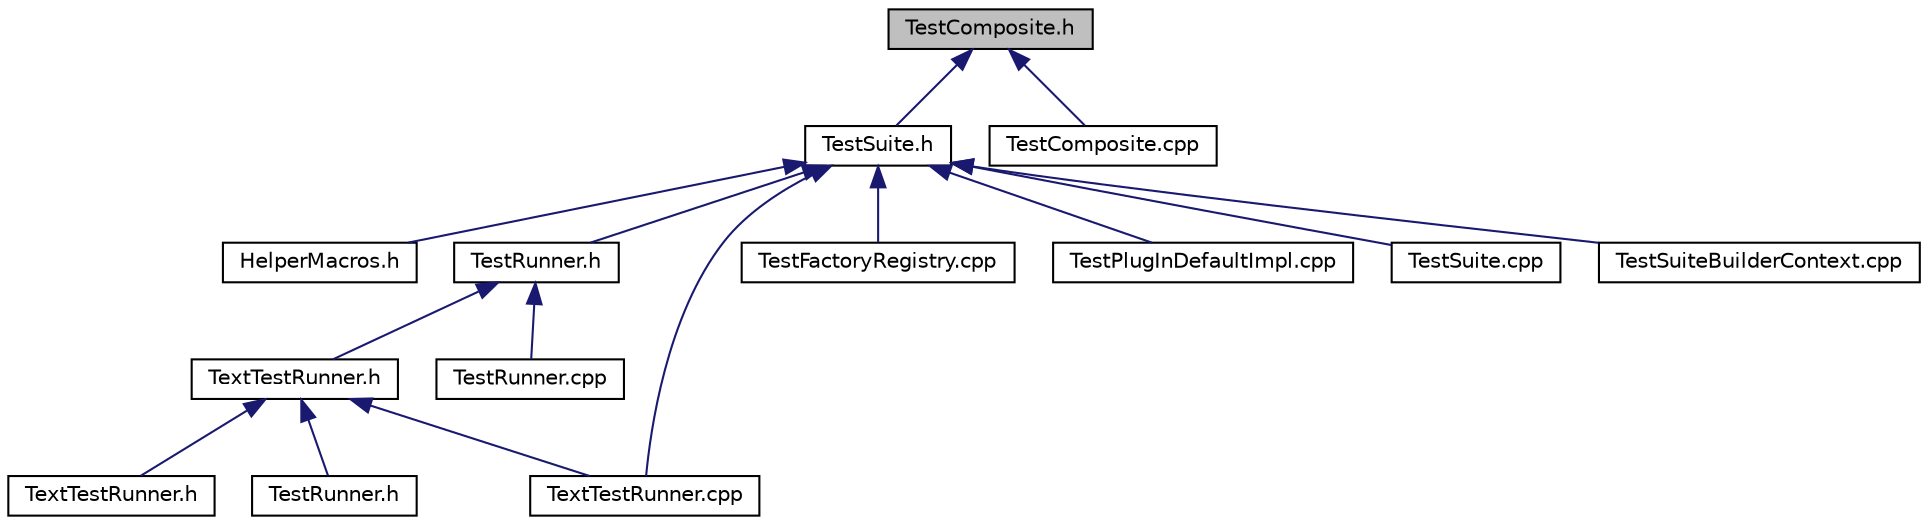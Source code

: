 digraph "TestComposite.h"
{
  edge [fontname="Helvetica",fontsize="10",labelfontname="Helvetica",labelfontsize="10"];
  node [fontname="Helvetica",fontsize="10",shape=record];
  Node7 [label="TestComposite.h",height=0.2,width=0.4,color="black", fillcolor="grey75", style="filled", fontcolor="black"];
  Node7 -> Node8 [dir="back",color="midnightblue",fontsize="10",style="solid",fontname="Helvetica"];
  Node8 [label="TestSuite.h",height=0.2,width=0.4,color="black", fillcolor="white", style="filled",URL="$_test_suite_8h.html"];
  Node8 -> Node9 [dir="back",color="midnightblue",fontsize="10",style="solid",fontname="Helvetica"];
  Node9 [label="HelperMacros.h",height=0.2,width=0.4,color="black", fillcolor="white", style="filled",URL="$_helper_macros_8h.html",tooltip="Macros intended to ease the definition of test suites. "];
  Node8 -> Node10 [dir="back",color="midnightblue",fontsize="10",style="solid",fontname="Helvetica"];
  Node10 [label="TestRunner.h",height=0.2,width=0.4,color="black", fillcolor="white", style="filled",URL="$_test_runner_8h.html"];
  Node10 -> Node11 [dir="back",color="midnightblue",fontsize="10",style="solid",fontname="Helvetica"];
  Node11 [label="TextTestRunner.h",height=0.2,width=0.4,color="black", fillcolor="white", style="filled",URL="$ui_2text_2_text_test_runner_8h.html"];
  Node11 -> Node12 [dir="back",color="midnightblue",fontsize="10",style="solid",fontname="Helvetica"];
  Node12 [label="TextTestRunner.h",height=0.2,width=0.4,color="black", fillcolor="white", style="filled",URL="$_text_test_runner_8h.html"];
  Node11 -> Node13 [dir="back",color="midnightblue",fontsize="10",style="solid",fontname="Helvetica"];
  Node13 [label="TestRunner.h",height=0.2,width=0.4,color="black", fillcolor="white", style="filled",URL="$ui_2text_2_test_runner_8h.html"];
  Node11 -> Node14 [dir="back",color="midnightblue",fontsize="10",style="solid",fontname="Helvetica"];
  Node14 [label="TextTestRunner.cpp",height=0.2,width=0.4,color="black", fillcolor="white", style="filled",URL="$_text_test_runner_8cpp.html"];
  Node10 -> Node15 [dir="back",color="midnightblue",fontsize="10",style="solid",fontname="Helvetica"];
  Node15 [label="TestRunner.cpp",height=0.2,width=0.4,color="black", fillcolor="white", style="filled",URL="$_test_runner_8cpp.html"];
  Node8 -> Node16 [dir="back",color="midnightblue",fontsize="10",style="solid",fontname="Helvetica"];
  Node16 [label="TestFactoryRegistry.cpp",height=0.2,width=0.4,color="black", fillcolor="white", style="filled",URL="$_test_factory_registry_8cpp.html"];
  Node8 -> Node17 [dir="back",color="midnightblue",fontsize="10",style="solid",fontname="Helvetica"];
  Node17 [label="TestPlugInDefaultImpl.cpp",height=0.2,width=0.4,color="black", fillcolor="white", style="filled",URL="$_test_plug_in_default_impl_8cpp.html"];
  Node8 -> Node18 [dir="back",color="midnightblue",fontsize="10",style="solid",fontname="Helvetica"];
  Node18 [label="TestSuite.cpp",height=0.2,width=0.4,color="black", fillcolor="white", style="filled",URL="$_test_suite_8cpp.html"];
  Node8 -> Node19 [dir="back",color="midnightblue",fontsize="10",style="solid",fontname="Helvetica"];
  Node19 [label="TestSuiteBuilderContext.cpp",height=0.2,width=0.4,color="black", fillcolor="white", style="filled",URL="$_test_suite_builder_context_8cpp.html"];
  Node8 -> Node14 [dir="back",color="midnightblue",fontsize="10",style="solid",fontname="Helvetica"];
  Node7 -> Node20 [dir="back",color="midnightblue",fontsize="10",style="solid",fontname="Helvetica"];
  Node20 [label="TestComposite.cpp",height=0.2,width=0.4,color="black", fillcolor="white", style="filled",URL="$_test_composite_8cpp.html"];
}
